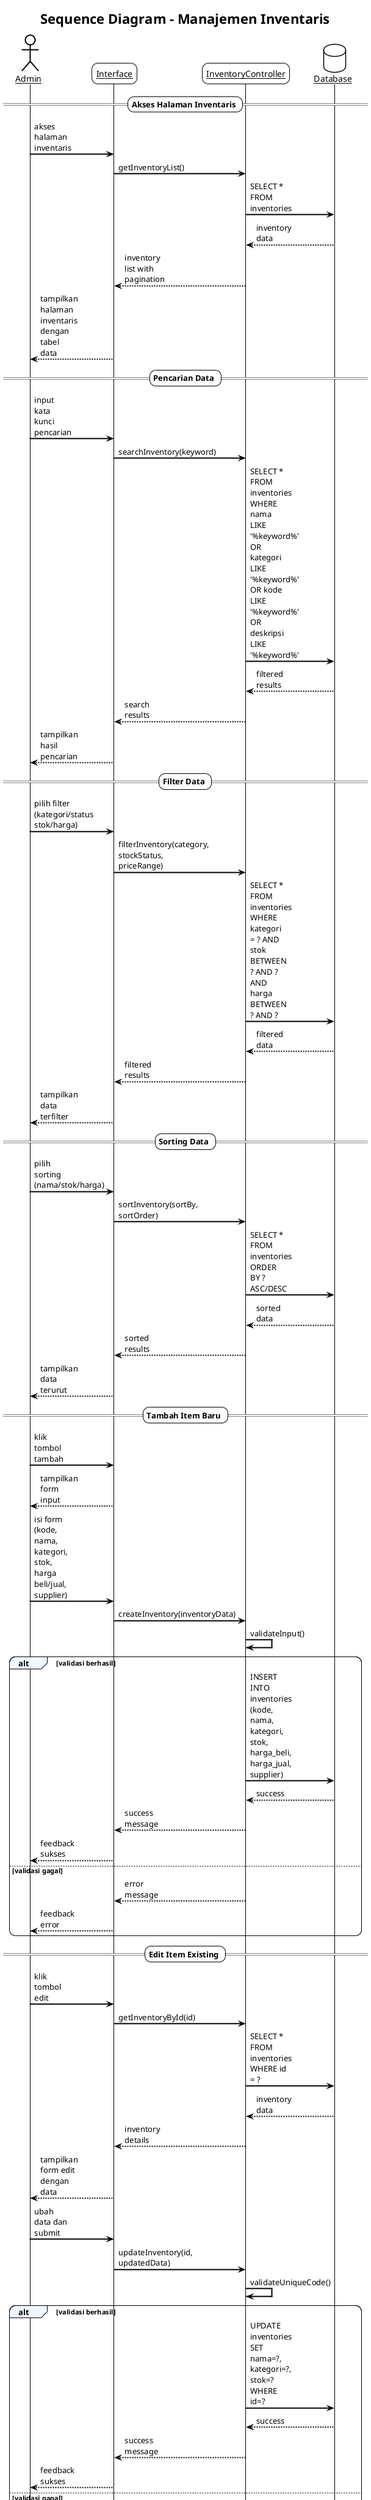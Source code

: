 @startuml Sequence_Diagram_Manajemen_Inventaris
!theme plain
skinparam sequenceArrowThickness 2
skinparam roundcorner 20
skinparam maxmessagesize 60
skinparam sequenceParticipant underline
skinparam sequenceActorBorderThickness 2
skinparam sequenceLifeLineBorderColor black
skinparam sequenceLifeLineBackgroundColor #EEEEEE
skinparam sequenceParticipantBackgroundColor #FFFFFF
skinparam sequenceParticipantBorderColor black
skinparam sequenceArrowColor black
skinparam sequenceGroupBorderColor black
skinparam sequenceGroupBackgroundColor #F0F8FF

title Sequence Diagram - Manajemen Inventaris

actor Admin as A
participant "Interface" as I
participant "InventoryController" as IC
database "Database" as DB

== Akses Halaman Inventaris ==
A -> I: akses halaman inventaris
I -> IC: getInventoryList()
IC -> DB: SELECT * FROM inventories
DB --> IC: inventory data
IC --> I: inventory list with pagination
I --> A: tampilkan halaman inventaris\ndengan tabel data

== Pencarian Data ==
A -> I: input kata kunci pencarian
I -> IC: searchInventory(keyword)
IC -> DB: SELECT * FROM inventories\nWHERE nama LIKE '%keyword%'\nOR kategori LIKE '%keyword%'\nOR kode LIKE '%keyword%'\nOR deskripsi LIKE '%keyword%'
DB --> IC: filtered results
IC --> I: search results
I --> A: tampilkan hasil pencarian

== Filter Data ==
A -> I: pilih filter (kategori/status stok/harga)
I -> IC: filterInventory(category, stockStatus, priceRange)
IC -> DB: SELECT * FROM inventories\nWHERE kategori = ? AND\nstok BETWEEN ? AND ? AND\nharga BETWEEN ? AND ?
DB --> IC: filtered data
IC --> I: filtered results
I --> A: tampilkan data terfilter

== Sorting Data ==
A -> I: pilih sorting (nama/stok/harga)
I -> IC: sortInventory(sortBy, sortOrder)
IC -> DB: SELECT * FROM inventories\nORDER BY ? ASC/DESC
DB --> IC: sorted data
IC --> I: sorted results
I --> A: tampilkan data terurut

== Tambah Item Baru ==
A -> I: klik tombol tambah
I --> A: tampilkan form input
A -> I: isi form (kode, nama, kategori,\nstok, harga beli/jual, supplier)
I -> IC: createInventory(inventoryData)
IC -> IC: validateInput()
alt validasi berhasil
    IC -> DB: INSERT INTO inventories\n(kode, nama, kategori, stok,\nharga_beli, harga_jual, supplier)
    DB --> IC: success
    IC --> I: success message
    I --> A: feedback sukses
else validasi gagal
    IC --> I: error message
    I --> A: feedback error
end

== Edit Item Existing ==
A -> I: klik tombol edit
I -> IC: getInventoryById(id)
IC -> DB: SELECT * FROM inventories WHERE id = ?
DB --> IC: inventory data
IC --> I: inventory details
I --> A: tampilkan form edit dengan data
A -> I: ubah data dan submit
I -> IC: updateInventory(id, updatedData)
IC -> IC: validateUniqueCode()
alt validasi berhasil
    IC -> DB: UPDATE inventories SET\nnama=?, kategori=?, stok=?\nWHERE id=?
    DB --> IC: success
    IC --> I: success message
    I --> A: feedback sukses
else validasi gagal
    IC --> I: error message
    I --> A: feedback error
end

== Hapus Item ==
A -> I: klik tombol hapus
I --> A: konfirmasi penghapusan
A -> I: konfirmasi hapus
I -> IC: deleteInventory(id)
IC -> DB: DELETE FROM products\nWHERE inventory_id = ?
DB --> IC: cascade delete success
IC -> DB: DELETE FROM inventories\nWHERE id = ?
DB --> IC: delete success
IC --> I: success message
I --> A: feedback sukses penghapusan

== Lihat Detail Item ==
A -> I: klik detail item
I -> IC: getInventoryDetail(id)
IC -> DB: SELECT * FROM inventories\nWHERE id = ?
DB --> IC: inventory detail
IC -> DB: SELECT * FROM stock_history\nWHERE inventory_id = ?
DB --> IC: stock history
IC --> I: detail lengkap dengan\nbreakdown ukuran dan riwayat
I --> A: tampilkan detail item

note over A, DB
  Kondisi Akhir:
  Data inventaris berhasil dikelola
  sesuai operasi yang dipilih admin
  dengan feedback yang sesuai
end note

@enduml